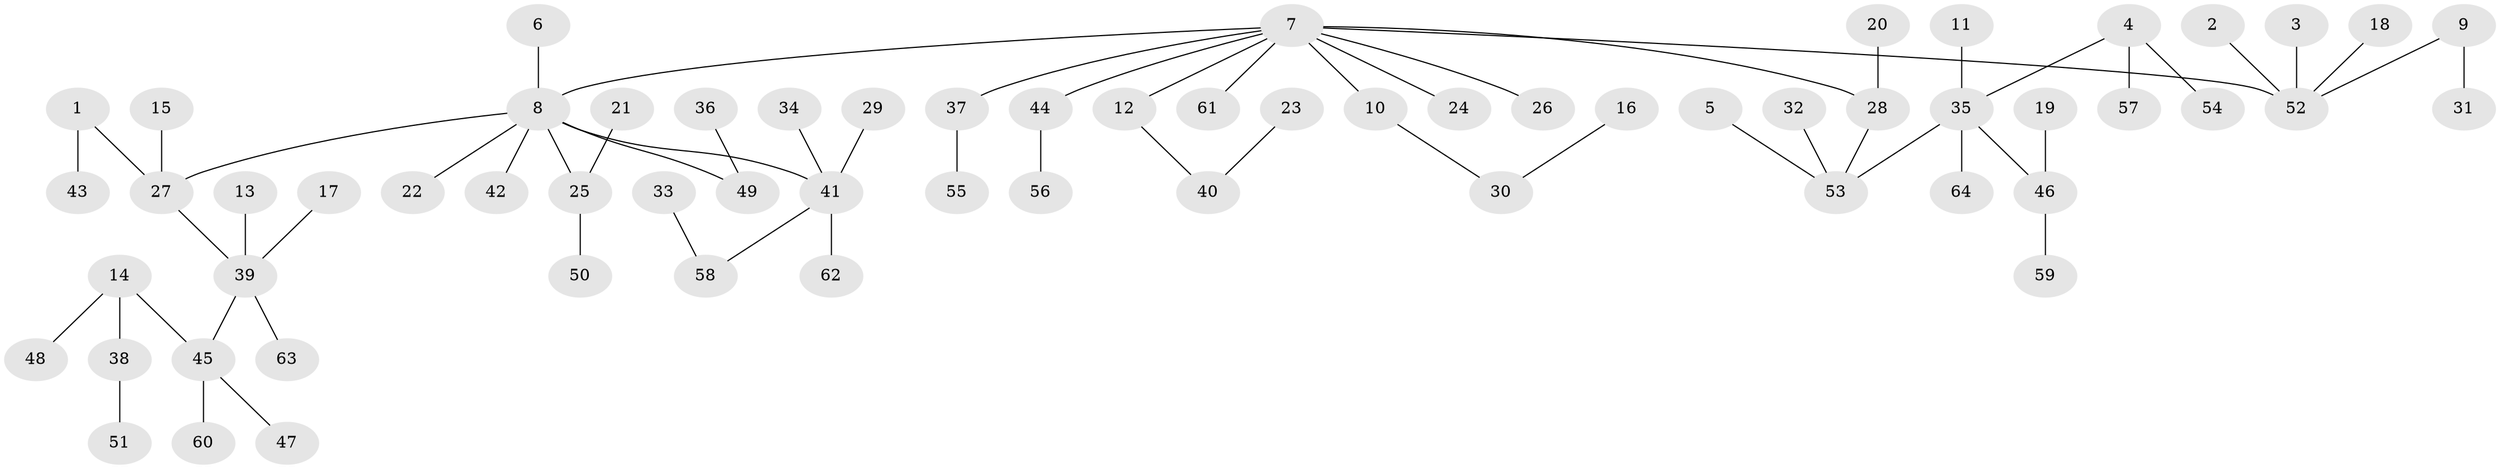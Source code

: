 // original degree distribution, {6: 0.0390625, 4: 0.0546875, 5: 0.03125, 2: 0.25, 1: 0.5, 3: 0.125}
// Generated by graph-tools (version 1.1) at 2025/26/03/09/25 03:26:28]
// undirected, 64 vertices, 63 edges
graph export_dot {
graph [start="1"]
  node [color=gray90,style=filled];
  1;
  2;
  3;
  4;
  5;
  6;
  7;
  8;
  9;
  10;
  11;
  12;
  13;
  14;
  15;
  16;
  17;
  18;
  19;
  20;
  21;
  22;
  23;
  24;
  25;
  26;
  27;
  28;
  29;
  30;
  31;
  32;
  33;
  34;
  35;
  36;
  37;
  38;
  39;
  40;
  41;
  42;
  43;
  44;
  45;
  46;
  47;
  48;
  49;
  50;
  51;
  52;
  53;
  54;
  55;
  56;
  57;
  58;
  59;
  60;
  61;
  62;
  63;
  64;
  1 -- 27 [weight=1.0];
  1 -- 43 [weight=1.0];
  2 -- 52 [weight=1.0];
  3 -- 52 [weight=1.0];
  4 -- 35 [weight=1.0];
  4 -- 54 [weight=1.0];
  4 -- 57 [weight=1.0];
  5 -- 53 [weight=1.0];
  6 -- 8 [weight=1.0];
  7 -- 8 [weight=1.0];
  7 -- 10 [weight=1.0];
  7 -- 12 [weight=1.0];
  7 -- 24 [weight=1.0];
  7 -- 26 [weight=1.0];
  7 -- 28 [weight=1.0];
  7 -- 37 [weight=1.0];
  7 -- 44 [weight=1.0];
  7 -- 52 [weight=1.0];
  7 -- 61 [weight=1.0];
  8 -- 22 [weight=1.0];
  8 -- 25 [weight=1.0];
  8 -- 27 [weight=1.0];
  8 -- 41 [weight=1.0];
  8 -- 42 [weight=1.0];
  8 -- 49 [weight=1.0];
  9 -- 31 [weight=1.0];
  9 -- 52 [weight=1.0];
  10 -- 30 [weight=1.0];
  11 -- 35 [weight=1.0];
  12 -- 40 [weight=1.0];
  13 -- 39 [weight=1.0];
  14 -- 38 [weight=1.0];
  14 -- 45 [weight=1.0];
  14 -- 48 [weight=1.0];
  15 -- 27 [weight=1.0];
  16 -- 30 [weight=1.0];
  17 -- 39 [weight=1.0];
  18 -- 52 [weight=1.0];
  19 -- 46 [weight=1.0];
  20 -- 28 [weight=1.0];
  21 -- 25 [weight=1.0];
  23 -- 40 [weight=1.0];
  25 -- 50 [weight=1.0];
  27 -- 39 [weight=1.0];
  28 -- 53 [weight=1.0];
  29 -- 41 [weight=1.0];
  32 -- 53 [weight=1.0];
  33 -- 58 [weight=1.0];
  34 -- 41 [weight=1.0];
  35 -- 46 [weight=1.0];
  35 -- 53 [weight=1.0];
  35 -- 64 [weight=1.0];
  36 -- 49 [weight=1.0];
  37 -- 55 [weight=1.0];
  38 -- 51 [weight=1.0];
  39 -- 45 [weight=1.0];
  39 -- 63 [weight=1.0];
  41 -- 58 [weight=1.0];
  41 -- 62 [weight=1.0];
  44 -- 56 [weight=1.0];
  45 -- 47 [weight=1.0];
  45 -- 60 [weight=1.0];
  46 -- 59 [weight=1.0];
}

